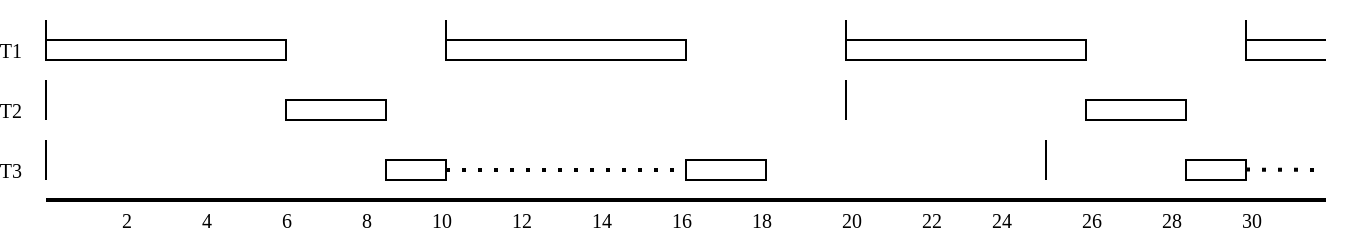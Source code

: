 <mxfile version="16.5.1" type="device"><diagram id="flZqtMtBItiOfV7lyzE3" name="Página-1"><mxGraphModel dx="473" dy="336" grid="1" gridSize="5" guides="1" tooltips="1" connect="1" arrows="1" fold="1" page="1" pageScale="1" pageWidth="827" pageHeight="1169" math="0" shadow="0"><root><mxCell id="0"/><mxCell id="1" parent="0"/><mxCell id="FXSHDxtr5pFkYbX6pItj-1" value="" style="rounded=0;whiteSpace=wrap;html=1;" parent="1" vertex="1"><mxGeometry x="120" y="280" width="120" height="10" as="geometry"/></mxCell><mxCell id="FXSHDxtr5pFkYbX6pItj-5" value="" style="endArrow=none;html=1;rounded=0;endFill=0;" parent="1" edge="1"><mxGeometry width="50" height="50" relative="1" as="geometry"><mxPoint x="520" y="320" as="sourcePoint"/><mxPoint x="520" y="300" as="targetPoint"/></mxGeometry></mxCell><mxCell id="FXSHDxtr5pFkYbX6pItj-6" value="" style="rounded=0;whiteSpace=wrap;html=1;" parent="1" vertex="1"><mxGeometry x="240" y="310" width="50" height="10" as="geometry"/></mxCell><mxCell id="FXSHDxtr5pFkYbX6pItj-9" value="" style="rounded=0;whiteSpace=wrap;html=1;" parent="1" vertex="1"><mxGeometry x="440" y="340" width="40" height="10" as="geometry"/></mxCell><mxCell id="FXSHDxtr5pFkYbX6pItj-13" value="" style="endArrow=none;html=1;rounded=0;endFill=0;" parent="1" edge="1"><mxGeometry width="50" height="50" relative="1" as="geometry"><mxPoint x="320" y="280" as="sourcePoint"/><mxPoint x="320" y="270" as="targetPoint"/></mxGeometry></mxCell><mxCell id="FXSHDxtr5pFkYbX6pItj-14" value="" style="rounded=0;whiteSpace=wrap;html=1;" parent="1" vertex="1"><mxGeometry x="320" y="280" width="120" height="10" as="geometry"/></mxCell><mxCell id="FXSHDxtr5pFkYbX6pItj-18" value="" style="endArrow=none;html=1;rounded=0;strokeColor=default;endFill=0;strokeWidth=2;" parent="1" edge="1"><mxGeometry width="50" height="50" relative="1" as="geometry"><mxPoint x="120" y="360" as="sourcePoint"/><mxPoint x="760" y="360" as="targetPoint"/></mxGeometry></mxCell><mxCell id="FXSHDxtr5pFkYbX6pItj-19" value="T1" style="text;html=1;strokeColor=none;fillColor=none;align=right;verticalAlign=middle;whiteSpace=wrap;rounded=0;fontFamily=Verdana;fontSize=10;" parent="1" vertex="1"><mxGeometry x="100" y="280" width="10" height="10" as="geometry"/></mxCell><mxCell id="FXSHDxtr5pFkYbX6pItj-20" value="T2" style="text;html=1;strokeColor=none;fillColor=none;align=right;verticalAlign=middle;whiteSpace=wrap;rounded=0;fontFamily=Verdana;fontSize=10;" parent="1" vertex="1"><mxGeometry x="100" y="310" width="10" height="10" as="geometry"/></mxCell><mxCell id="FXSHDxtr5pFkYbX6pItj-21" value="T3" style="text;html=1;strokeColor=none;fillColor=none;align=right;verticalAlign=middle;whiteSpace=wrap;rounded=0;fontFamily=Verdana;fontSize=10;" parent="1" vertex="1"><mxGeometry x="100" y="340" width="10" height="10" as="geometry"/></mxCell><mxCell id="FXSHDxtr5pFkYbX6pItj-26" value="2" style="text;html=1;strokeColor=none;fillColor=none;align=right;verticalAlign=middle;whiteSpace=wrap;rounded=0;fontFamily=Verdana;fontSize=10;" parent="1" vertex="1"><mxGeometry x="155" y="365" width="10" height="10" as="geometry"/></mxCell><mxCell id="FXSHDxtr5pFkYbX6pItj-27" value="4" style="text;html=1;strokeColor=none;fillColor=none;align=right;verticalAlign=middle;whiteSpace=wrap;rounded=0;fontFamily=Verdana;fontSize=10;" parent="1" vertex="1"><mxGeometry x="195" y="365" width="10" height="10" as="geometry"/></mxCell><mxCell id="FXSHDxtr5pFkYbX6pItj-28" value="6" style="text;html=1;strokeColor=none;fillColor=none;align=right;verticalAlign=middle;whiteSpace=wrap;rounded=0;fontFamily=Verdana;fontSize=10;" parent="1" vertex="1"><mxGeometry x="235" y="365" width="10" height="10" as="geometry"/></mxCell><mxCell id="FXSHDxtr5pFkYbX6pItj-29" value="8" style="text;html=1;strokeColor=none;fillColor=none;align=right;verticalAlign=middle;whiteSpace=wrap;rounded=0;fontFamily=Verdana;fontSize=10;" parent="1" vertex="1"><mxGeometry x="275" y="365" width="10" height="10" as="geometry"/></mxCell><mxCell id="FXSHDxtr5pFkYbX6pItj-30" value="10" style="text;html=1;strokeColor=none;fillColor=none;align=right;verticalAlign=middle;whiteSpace=wrap;rounded=0;fontFamily=Verdana;fontSize=10;" parent="1" vertex="1"><mxGeometry x="315" y="365" width="10" height="10" as="geometry"/></mxCell><mxCell id="FXSHDxtr5pFkYbX6pItj-31" value="12" style="text;html=1;strokeColor=none;fillColor=none;align=right;verticalAlign=middle;whiteSpace=wrap;rounded=0;fontFamily=Verdana;fontSize=10;" parent="1" vertex="1"><mxGeometry x="355" y="365" width="10" height="10" as="geometry"/></mxCell><mxCell id="FXSHDxtr5pFkYbX6pItj-32" value="14" style="text;html=1;strokeColor=none;fillColor=none;align=right;verticalAlign=middle;whiteSpace=wrap;rounded=0;fontFamily=Verdana;fontSize=10;" parent="1" vertex="1"><mxGeometry x="395" y="365" width="10" height="10" as="geometry"/></mxCell><mxCell id="FXSHDxtr5pFkYbX6pItj-33" value="16" style="text;html=1;strokeColor=none;fillColor=none;align=right;verticalAlign=middle;whiteSpace=wrap;rounded=0;fontFamily=Verdana;fontSize=10;" parent="1" vertex="1"><mxGeometry x="435" y="365" width="10" height="10" as="geometry"/></mxCell><mxCell id="FXSHDxtr5pFkYbX6pItj-35" value="" style="endArrow=none;html=1;rounded=0;endFill=0;" parent="1" edge="1"><mxGeometry width="50" height="50" relative="1" as="geometry"><mxPoint x="120" y="280" as="sourcePoint"/><mxPoint x="120" y="270" as="targetPoint"/></mxGeometry></mxCell><mxCell id="FXSHDxtr5pFkYbX6pItj-36" value="" style="endArrow=none;html=1;rounded=0;endFill=0;" parent="1" edge="1"><mxGeometry width="50" height="50" relative="1" as="geometry"><mxPoint x="120" y="320" as="sourcePoint"/><mxPoint x="120" y="300" as="targetPoint"/></mxGeometry></mxCell><mxCell id="FXSHDxtr5pFkYbX6pItj-37" value="" style="endArrow=none;html=1;rounded=0;endFill=0;" parent="1" edge="1"><mxGeometry width="50" height="50" relative="1" as="geometry"><mxPoint x="120" y="350" as="sourcePoint"/><mxPoint x="120" y="330" as="targetPoint"/></mxGeometry></mxCell><mxCell id="LA7GLsjItLEZCOQaAB3d-6" value="18" style="text;html=1;strokeColor=none;fillColor=none;align=right;verticalAlign=middle;whiteSpace=wrap;rounded=0;fontFamily=Verdana;fontSize=10;" parent="1" vertex="1"><mxGeometry x="475" y="365" width="10" height="10" as="geometry"/></mxCell><mxCell id="LA7GLsjItLEZCOQaAB3d-7" value="20" style="text;html=1;strokeColor=none;fillColor=none;align=right;verticalAlign=middle;whiteSpace=wrap;rounded=0;fontFamily=Verdana;fontSize=10;" parent="1" vertex="1"><mxGeometry x="520" y="365" width="10" height="10" as="geometry"/></mxCell><mxCell id="LA7GLsjItLEZCOQaAB3d-8" value="22" style="text;html=1;strokeColor=none;fillColor=none;align=right;verticalAlign=middle;whiteSpace=wrap;rounded=0;fontFamily=Verdana;fontSize=10;" parent="1" vertex="1"><mxGeometry x="560" y="365" width="10" height="10" as="geometry"/></mxCell><mxCell id="LA7GLsjItLEZCOQaAB3d-12" value="24" style="text;html=1;strokeColor=none;fillColor=none;align=right;verticalAlign=middle;whiteSpace=wrap;rounded=0;fontFamily=Verdana;fontSize=10;" parent="1" vertex="1"><mxGeometry x="595" y="365" width="10" height="10" as="geometry"/></mxCell><mxCell id="LA7GLsjItLEZCOQaAB3d-13" value="26" style="text;html=1;strokeColor=none;fillColor=none;align=right;verticalAlign=middle;whiteSpace=wrap;rounded=0;fontFamily=Verdana;fontSize=10;" parent="1" vertex="1"><mxGeometry x="610" y="365" width="40" height="10" as="geometry"/></mxCell><mxCell id="LA7GLsjItLEZCOQaAB3d-20" value="" style="endArrow=none;dashed=1;html=1;dashPattern=1 3;strokeWidth=2;rounded=0;exitX=1;exitY=0.5;exitDx=0;exitDy=0;entryX=0;entryY=0.5;entryDx=0;entryDy=0;" parent="1" edge="1" target="FXSHDxtr5pFkYbX6pItj-9" source="LA7GLsjItLEZCOQaAB3d-22"><mxGeometry width="50" height="50" relative="1" as="geometry"><mxPoint x="320" y="314.8" as="sourcePoint"/><mxPoint x="370" y="345" as="targetPoint"/></mxGeometry></mxCell><mxCell id="LA7GLsjItLEZCOQaAB3d-22" value="" style="rounded=0;whiteSpace=wrap;html=1;gradientColor=none;" parent="1" vertex="1"><mxGeometry x="290" y="340" width="30" height="10" as="geometry"/></mxCell><mxCell id="gckg9RmU-TFjo3IttCUk-1" value="" style="endArrow=none;html=1;rounded=0;endFill=0;" edge="1" parent="1"><mxGeometry width="50" height="50" relative="1" as="geometry"><mxPoint x="520" y="280" as="sourcePoint"/><mxPoint x="520" y="270" as="targetPoint"/></mxGeometry></mxCell><mxCell id="gckg9RmU-TFjo3IttCUk-2" value="" style="rounded=0;whiteSpace=wrap;html=1;" vertex="1" parent="1"><mxGeometry x="520" y="280" width="120" height="10" as="geometry"/></mxCell><mxCell id="gckg9RmU-TFjo3IttCUk-5" value="" style="rounded=0;whiteSpace=wrap;html=1;" vertex="1" parent="1"><mxGeometry x="640" y="310" width="50" height="10" as="geometry"/></mxCell><mxCell id="gckg9RmU-TFjo3IttCUk-6" value="" style="endArrow=none;html=1;rounded=0;endFill=0;" edge="1" parent="1"><mxGeometry width="50" height="50" relative="1" as="geometry"><mxPoint x="620" y="350" as="sourcePoint"/><mxPoint x="620" y="330" as="targetPoint"/></mxGeometry></mxCell><mxCell id="gckg9RmU-TFjo3IttCUk-7" value="28" style="text;html=1;strokeColor=none;fillColor=none;align=right;verticalAlign=middle;whiteSpace=wrap;rounded=0;fontFamily=Verdana;fontSize=10;" vertex="1" parent="1"><mxGeometry x="650" y="365" width="40" height="10" as="geometry"/></mxCell><mxCell id="gckg9RmU-TFjo3IttCUk-8" value="30" style="text;html=1;strokeColor=none;fillColor=none;align=right;verticalAlign=middle;whiteSpace=wrap;rounded=0;fontFamily=Verdana;fontSize=10;" vertex="1" parent="1"><mxGeometry x="690" y="365" width="40" height="10" as="geometry"/></mxCell><mxCell id="gckg9RmU-TFjo3IttCUk-9" value="" style="rounded=0;whiteSpace=wrap;html=1;gradientColor=none;" vertex="1" parent="1"><mxGeometry x="690" y="340" width="30" height="10" as="geometry"/></mxCell><mxCell id="gckg9RmU-TFjo3IttCUk-10" value="" style="endArrow=none;dashed=1;html=1;dashPattern=1 3;strokeWidth=2;rounded=0;exitX=1;exitY=0.5;exitDx=0;exitDy=0;" edge="1" parent="1"><mxGeometry width="50" height="50" relative="1" as="geometry"><mxPoint x="720" y="344.8" as="sourcePoint"/><mxPoint x="760" y="345" as="targetPoint"/></mxGeometry></mxCell><mxCell id="gckg9RmU-TFjo3IttCUk-11" value="" style="endArrow=none;html=1;rounded=0;endFill=0;" edge="1" parent="1"><mxGeometry width="50" height="50" relative="1" as="geometry"><mxPoint x="720" y="290" as="sourcePoint"/><mxPoint x="720" y="270" as="targetPoint"/></mxGeometry></mxCell><mxCell id="gckg9RmU-TFjo3IttCUk-12" value="" style="rounded=0;whiteSpace=wrap;html=1;" vertex="1" parent="1"><mxGeometry x="720" y="280" width="45" height="10" as="geometry"/></mxCell><mxCell id="gckg9RmU-TFjo3IttCUk-13" value="" style="rounded=0;whiteSpace=wrap;html=1;strokeColor=none;" vertex="1" parent="1"><mxGeometry x="760" y="260" width="10" height="105" as="geometry"/></mxCell></root></mxGraphModel></diagram></mxfile>